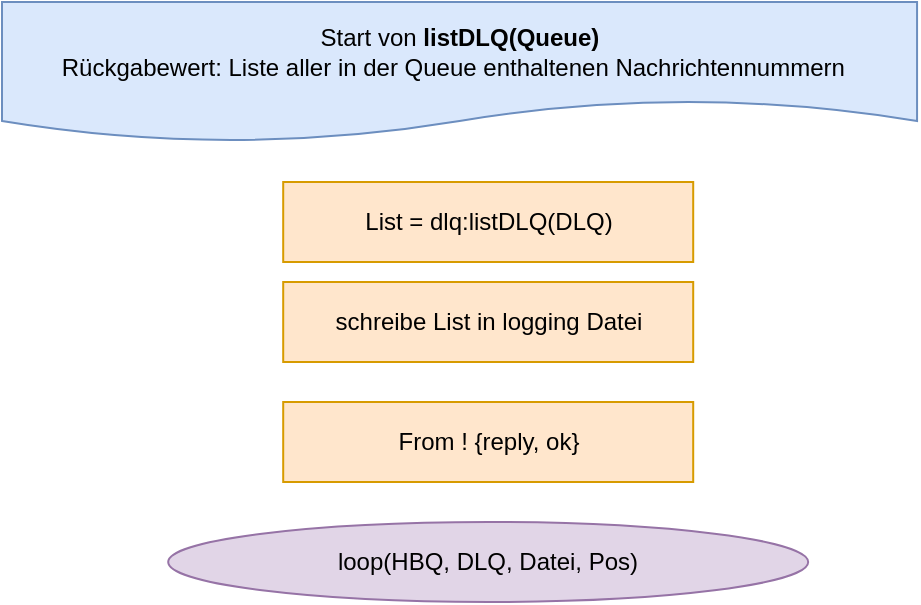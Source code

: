 <mxfile version="15.8.7" type="device"><diagram id="C5RBs43oDa-KdzZeNtuy" name="Page-1"><mxGraphModel dx="1216" dy="1123" grid="1" gridSize="10" guides="1" tooltips="1" connect="1" arrows="1" fold="1" page="1" pageScale="1" pageWidth="827" pageHeight="1169" math="0" shadow="0"><root><mxCell id="WIyWlLk6GJQsqaUBKTNV-0"/><mxCell id="WIyWlLk6GJQsqaUBKTNV-1" parent="WIyWlLk6GJQsqaUBKTNV-0"/><mxCell id="RlddpHbAyGk5wuKwECdA-0" value="Start von &lt;b&gt;listDLQ(Queue)&lt;/b&gt;&lt;br&gt;Rückgabewert: Liste aller in der Queue enthaltenen Nachrichtennummern&amp;nbsp;&amp;nbsp;" style="shape=document;whiteSpace=wrap;html=1;boundedLbl=1;fillColor=#dae8fc;strokeColor=#6c8ebf;" parent="WIyWlLk6GJQsqaUBKTNV-1" vertex="1"><mxGeometry x="130" y="70" width="457.53" height="70" as="geometry"/></mxCell><mxCell id="CrBFzftgOQ0S_pDY9bDy-20" value="loop(HBQ, DLQ, Datei, Pos)" style="ellipse;whiteSpace=wrap;html=1;rounded=0;fillColor=#e1d5e7;strokeColor=#9673a6;" parent="WIyWlLk6GJQsqaUBKTNV-1" vertex="1"><mxGeometry x="213.1" y="330" width="320" height="40" as="geometry"/></mxCell><mxCell id="qVk5Lb48RRkbQ2lrYv4r-63" value="List = dlq:listDLQ(DLQ)" style="rounded=0;whiteSpace=wrap;html=1;fillColor=#ffe6cc;strokeColor=#d79b00;" parent="WIyWlLk6GJQsqaUBKTNV-1" vertex="1"><mxGeometry x="270.6" y="160" width="205" height="40" as="geometry"/></mxCell><mxCell id="qVk5Lb48RRkbQ2lrYv4r-64" value="schreibe List in logging Datei" style="rounded=0;whiteSpace=wrap;html=1;fillColor=#ffe6cc;strokeColor=#d79b00;" parent="WIyWlLk6GJQsqaUBKTNV-1" vertex="1"><mxGeometry x="270.6" y="210" width="205" height="40" as="geometry"/></mxCell><mxCell id="hpM2RtnJI_NG9XZ1P_O7-0" value="From ! {reply, ok}" style="rounded=0;whiteSpace=wrap;html=1;fillColor=#ffe6cc;strokeColor=#d79b00;" vertex="1" parent="WIyWlLk6GJQsqaUBKTNV-1"><mxGeometry x="270.6" y="270" width="205" height="40" as="geometry"/></mxCell></root></mxGraphModel></diagram></mxfile>
